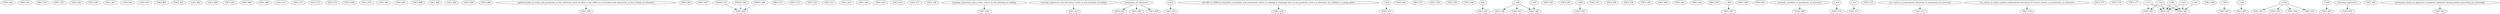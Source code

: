 digraph G {
    EDCI_324;
    EDCI_351;
    EDCI_352;
    EDCI_353;
    EDCI_424;
    EDCI_438;
    EDCI_453;
    EDCI_458;
    EDCI_459;
    EDCI_460;
    EDCI_461;
    EDCI_462;
    EDCI_464;
    EDCI_465;
    EDCI_468;
    EDCI_469;
    EDCI_471;
    EDCI_472;
    EDCI_473;
    EDCI_474;
    EDCI_478;
    EDCI_479;
    EDCI_482;
    EDCI_485;
    EDCI_488;
    EDCI_494;
    EDCI_495;
    EDCI_496;
    EDCI_499;
    edge [color=black];
    approved_plan_of_study_and_permission_of_the_instructor_must_be_filed_in_the_Office_of_Curriculum_and_Instruction_in_the_College_of_Education -> EDCI_500;
    EDCI_503;
    EDCI_505;
    edge [color=black];
    EDLPS_525 -> EDCI_506;
    edge [color=red];
    EDLPS_526 -> EDCI_506;
    edge [color=blue];
    EDPSY_490 -> EDCI_506;
    EDCI_511;
    EDCI_512;
    EDCI_520;
    EDCI_521;
    EDCI_522;
    EDCI_524;
    EDCI_525;
    EDCI_526;
    EDCI_527;
    EDCI_528;
    edge [color=black];
    teaching_experience_and_a_basic_course_in_the_teaching_of_reading -> EDCI_530;
    edge [color=black];
    teaching_experience_and_one_basic_course_in_the_teaching_of_reading -> EDCI_531;
    edge [color=black];
    permission_of_instructor -> EDCI_532;
    edge [color=black];
    I_532 -> EDCI_533;
    edge [color=black];
    one_400_or_500level_education_curriculum_and_instruction_course_in_reading_or_language_arts_or_one_graduate_course_in_literature_for_children_or_young_adults -> EDCI_534;
    edge [color=black];
    I_534 -> EDCI_535;
    EDCI_536;
    EDCI_537;
    EDCI_538;
    EDCI_539;
    EDCI_540;
    edge [color=black];
    ESL -> EDCI_542;
    edge [color=black];
    I_540 -> EDCI_544;
    EDCI_545;
    edge [color=black];
    I_540 -> EDCI_547;
    edge [color=black];
    I_540 -> EDCI_548;
    I_545 -> EDCI_548;
    EDCI_549;
    edge [color=black];
    I_480 -> EDCI_550;
    EDCI_551;
    EDCI_556;
    EDCI_558;
    EDCI_559;
    EDCI_560;
    EDCI_561;
    EDCI_562;
    EDCI_563;
    edge [color=black];
    I_465 -> EDCI_565;
    EDCI_566;
    EDCI_567;
    edge [color=black];
    graduate_standing_or_permission_of_instructor -> EDCI_569;
    edge [color=black];
    I_470 -> EDCI_570;
    edge [color=black];
    I_471 -> EDCI_571;
    EDCI_572;
    edge [color=black];
    one_course_in_multicultural_education_or_permission_of_instructor -> EDCI_573;
    edge [color=black];
    one_course_in_ethnic_studies_multicultural_education_or_women_studies_or_permission_or_instructor -> EDCI_574;
    EDCI_575;
    EDCI_576;
    EDCI_577;
    edge [color=black];
    I_510 -> EDCI_580;
    I_511 -> EDCI_580;
    edge [color=black];
    I_510 -> EDCI_581;
    I_511 -> EDCI_581;
    I_512 -> EDCI_581;
    I_580 -> EDCI_581;
    edge [color=black];
    I_510 -> EDCI_582;
    I_511 -> EDCI_582;
    I_512 -> EDCI_582;
    I_580 -> EDCI_582;
    I_581 -> EDCI_582;
    EDCI_585;
    edge [color=black];
    I_583 -> EDCI_587;
    edge [color=black];
    I_556 -> EDCI_590;
    edge [color=black];
    I_559 -> EDCI_591;
    edge [color=black];
    I_558 -> EDCI_592;
    edge [color=black];
    I_559 -> EDCI_593;
    edge [color=black];
    I_559 -> EDCI_594;
    edge [color=black];
    teaching_experience -> EDCI_595;
    EDCI_596;
    edge [color=black];
    I_559 -> EDCI_597;
    edge [color=black];
    permission_of_instructor -> EDCI_599;
    edge [color=black];
    permission_of_instructor -> EDCI_600;
    edge [color=black];
    permission_based_on_approval_of_proposal_submitted_during_quarter_preceding_the_internship -> EDCI_601;
}
